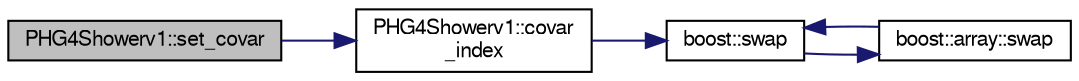 digraph "PHG4Showerv1::set_covar"
{
  bgcolor="transparent";
  edge [fontname="FreeSans",fontsize="10",labelfontname="FreeSans",labelfontsize="10"];
  node [fontname="FreeSans",fontsize="10",shape=record];
  rankdir="LR";
  Node1 [label="PHG4Showerv1::set_covar",height=0.2,width=0.4,color="black", fillcolor="grey75", style="filled" fontcolor="black"];
  Node1 -> Node2 [color="midnightblue",fontsize="10",style="solid",fontname="FreeSans"];
  Node2 [label="PHG4Showerv1::covar\l_index",height=0.2,width=0.4,color="black",URL="$db/dfa/classPHG4Showerv1.html#a069c63676624727bc9956c1b8a7d136f"];
  Node2 -> Node3 [color="midnightblue",fontsize="10",style="solid",fontname="FreeSans"];
  Node3 [label="boost::swap",height=0.2,width=0.4,color="black",URL="$d4/da9/namespaceboost.html#a630945877437d477612e4419562161cc"];
  Node3 -> Node4 [color="midnightblue",fontsize="10",style="solid",fontname="FreeSans"];
  Node4 [label="boost::array::swap",height=0.2,width=0.4,color="black",URL="$d1/d96/classboost_1_1array.html#a342ef866ed696b18ce803b5c9aba4b2e"];
  Node4 -> Node3 [color="midnightblue",fontsize="10",style="solid",fontname="FreeSans"];
}
